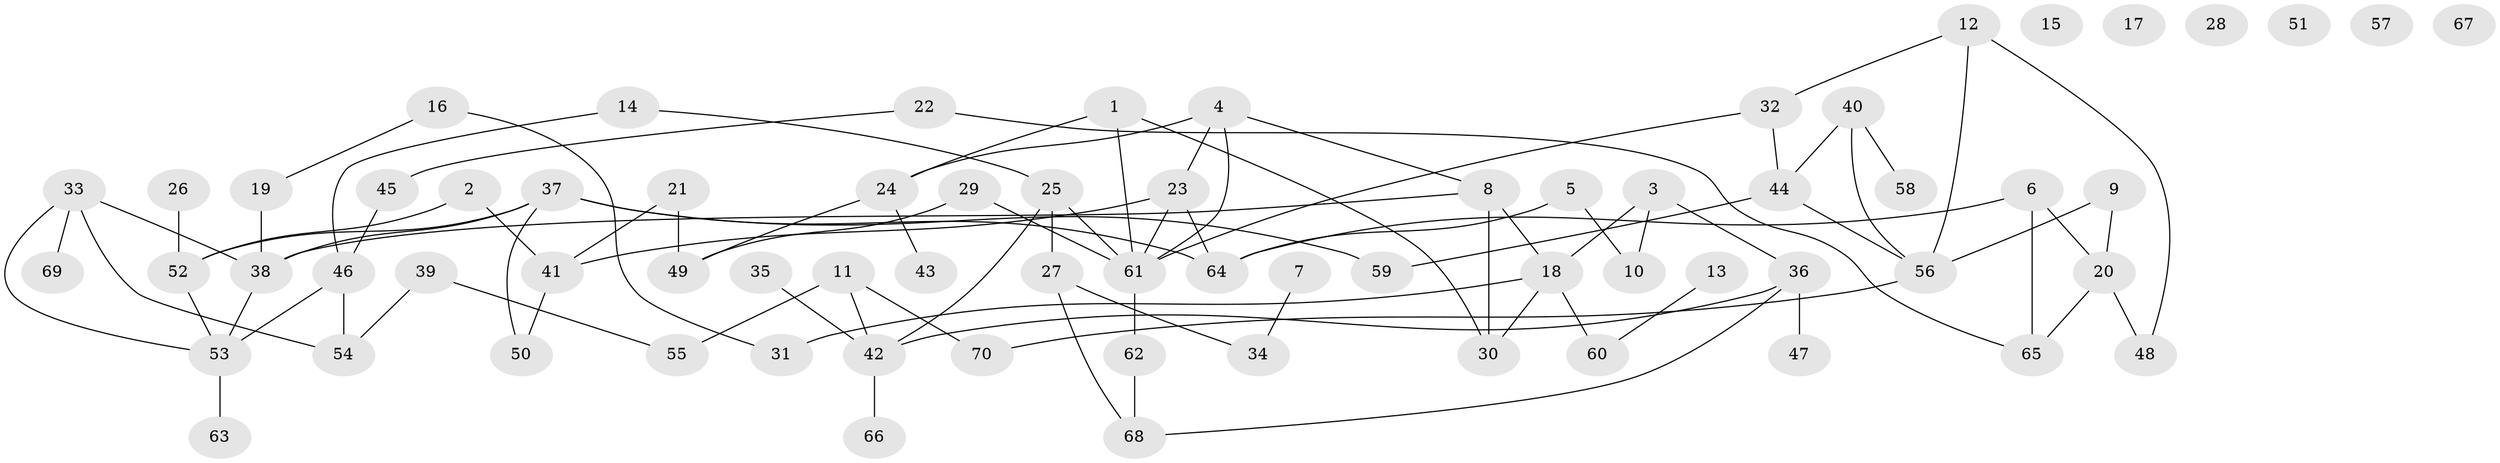 // coarse degree distribution, {3: 0.25, 8: 0.0625, 5: 0.125, 10: 0.0625, 1: 0.1875, 2: 0.25, 7: 0.0625}
// Generated by graph-tools (version 1.1) at 2025/48/03/04/25 22:48:05]
// undirected, 70 vertices, 90 edges
graph export_dot {
  node [color=gray90,style=filled];
  1;
  2;
  3;
  4;
  5;
  6;
  7;
  8;
  9;
  10;
  11;
  12;
  13;
  14;
  15;
  16;
  17;
  18;
  19;
  20;
  21;
  22;
  23;
  24;
  25;
  26;
  27;
  28;
  29;
  30;
  31;
  32;
  33;
  34;
  35;
  36;
  37;
  38;
  39;
  40;
  41;
  42;
  43;
  44;
  45;
  46;
  47;
  48;
  49;
  50;
  51;
  52;
  53;
  54;
  55;
  56;
  57;
  58;
  59;
  60;
  61;
  62;
  63;
  64;
  65;
  66;
  67;
  68;
  69;
  70;
  1 -- 24;
  1 -- 30;
  1 -- 61;
  2 -- 41;
  2 -- 52;
  3 -- 10;
  3 -- 18;
  3 -- 36;
  4 -- 8;
  4 -- 23;
  4 -- 24;
  4 -- 61;
  5 -- 10;
  5 -- 64;
  6 -- 20;
  6 -- 64;
  6 -- 65;
  7 -- 34;
  8 -- 18;
  8 -- 30;
  8 -- 38;
  9 -- 20;
  9 -- 56;
  11 -- 42;
  11 -- 55;
  11 -- 70;
  12 -- 32;
  12 -- 48;
  12 -- 56;
  13 -- 60;
  14 -- 25;
  14 -- 46;
  16 -- 19;
  16 -- 31;
  18 -- 30;
  18 -- 31;
  18 -- 60;
  19 -- 38;
  20 -- 48;
  20 -- 65;
  21 -- 41;
  21 -- 49;
  22 -- 45;
  22 -- 65;
  23 -- 41;
  23 -- 61;
  23 -- 64;
  24 -- 43;
  24 -- 49;
  25 -- 27;
  25 -- 42;
  25 -- 61;
  26 -- 52;
  27 -- 34;
  27 -- 68;
  29 -- 49;
  29 -- 61;
  32 -- 44;
  32 -- 61;
  33 -- 38;
  33 -- 53;
  33 -- 54;
  33 -- 69;
  35 -- 42;
  36 -- 42;
  36 -- 47;
  36 -- 68;
  37 -- 38;
  37 -- 50;
  37 -- 52;
  37 -- 59;
  37 -- 64;
  38 -- 53;
  39 -- 54;
  39 -- 55;
  40 -- 44;
  40 -- 56;
  40 -- 58;
  41 -- 50;
  42 -- 66;
  44 -- 56;
  44 -- 59;
  45 -- 46;
  46 -- 53;
  46 -- 54;
  52 -- 53;
  53 -- 63;
  56 -- 70;
  61 -- 62;
  62 -- 68;
}
